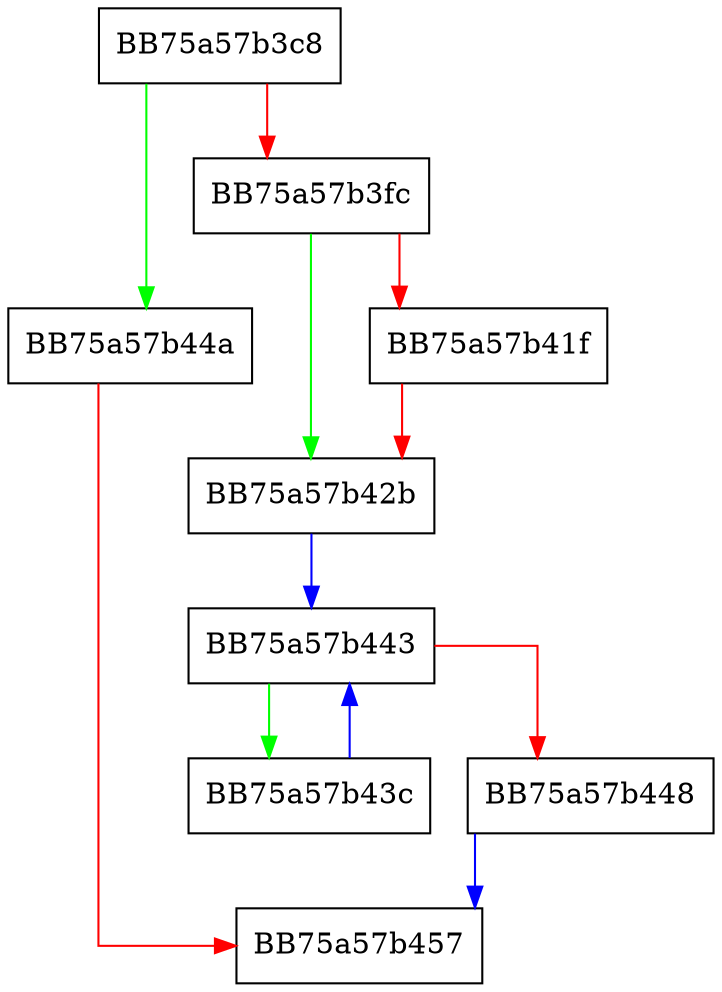 digraph _Assign_grow {
  node [shape="box"];
  graph [splines=ortho];
  BB75a57b3c8 -> BB75a57b44a [color="green"];
  BB75a57b3c8 -> BB75a57b3fc [color="red"];
  BB75a57b3fc -> BB75a57b42b [color="green"];
  BB75a57b3fc -> BB75a57b41f [color="red"];
  BB75a57b41f -> BB75a57b42b [color="red"];
  BB75a57b42b -> BB75a57b443 [color="blue"];
  BB75a57b43c -> BB75a57b443 [color="blue"];
  BB75a57b443 -> BB75a57b43c [color="green"];
  BB75a57b443 -> BB75a57b448 [color="red"];
  BB75a57b448 -> BB75a57b457 [color="blue"];
  BB75a57b44a -> BB75a57b457 [color="red"];
}